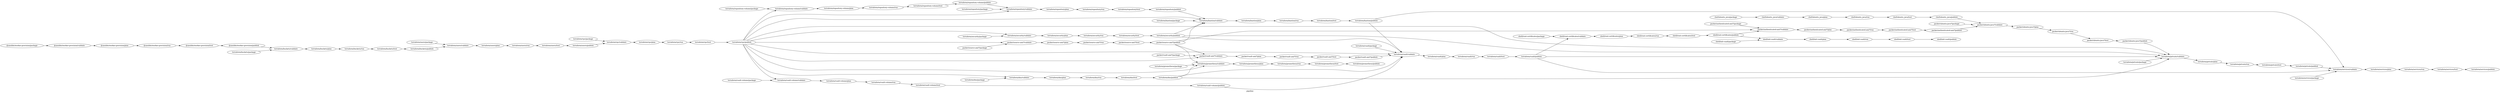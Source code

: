 digraph "G" {
label="pipeline";
rankdir=LR;
"shell/root-certificates/test";
"terraform/vpc/run";
"shell/root-certificates/validate";
"@ansible/worker-provision/publish";
"packer/source-ami*/publish";
"terraform/private/test";
"packer/vault-ami*/publish";
"packer/source-ami*/test";
"terraform/private/plan";
"terraform/buckets/run";
"terraform/vault-volume/publish";
"terraform/users/package";
"terraform/repository-volume/package";
"terraform/bastion/publish";
"packer/ubuntu-java*/test";
"terraform/dns/test";
"terraform/vault/package";
"terraform/dns/plan";
"terraform/vault/plan";
"terraform/prometheus/test";
"chef/ubuntu_java/publish";
"terraform/dns/validate";
"packer/vault-ami*/package";
"terraform/repository-volume/validate";
"packer/vault-ami*/run";
"terraform/buckets/publish";
"terraform/vault-volume/package";
"terraform/users/run";
"terraform/services/run";
"terraform/buckets/plan";
"@ansible/worker-provision/plan";
"terraform/repository/publish";
"terraform/vault-volume/plan";
"shell/init-vault/validate";
"terraform/vpc/package";
"packer/ubuntu-java*/publish";
"terraform/services/test";
"terraform/services/package";
"terraform/repository-volume/test";
"packer/vault-ami*/test";
"shell/root-certificates/package";
"terraform/repository-volume/publish";
"terraform/bastion/run";
"terraform/repository-volume/plan";
"terraform/vault/publish";
"terraform/buckets/validate";
"terraform/prometheus/run";
"terraform/private/package";
"terraform/vault/test";
"@ansible/worker-provision/package";
"chef/ubuntu_java/validate";
"terraform/vault/run";
"packer/vault-ami*/plan";
"terraform/private/publish";
"terraform/buckets/package";
"terraform/security/run";
"terraform/security/plan";
"terraform/vault-volume/run";
"packer/authenticated-ami*/package";
"packer/source-ami*/validate";
"terraform/private/validate";
"terraform/prometheus/validate";
"terraform/security/publish";
"chef/ubuntu_java/package";
"terraform/services/plan";
"@ansible/worker-provision/test";
"terraform/services/validate";
"terraform/prometheus/plan";
"shell/root-certificates/run";
"terraform/prometheus/publish";
"@ansible/worker-provision/run";
"terraform/bastion/test";
"@ansible/worker-provision/validate";
"terraform/repository-volume/run";
"terraform/vpc/test";
"packer/ubuntu-java*/run";
"terraform/prometheus/package";
"terraform/repository/validate";
"shell/root-certificates/publish";
"terraform/dns/publish";
"terraform/security/package";
"packer/authenticated-ami*/validate";
"shell/root-certificates/plan";
"terraform/users/publish";
"terraform/repository/test";
"packer/authenticated-ami*/plan";
"shell/init-vault/plan";
"shell/init-vault/run";
"terraform/vault-volume/validate";
"packer/ubuntu-java*/package";
"terraform/users/validate";
"chef/ubuntu_java/test";
"terraform/vault-volume/test";
"shell/init-vault/package";
"terraform/users/test";
"terraform/vpc/plan";
"terraform/repository/run";
"terraform/services/publish";
"terraform/dns/package";
"terraform/buckets/test";
"terraform/users/plan";
"shell/init-vault/test";
"chef/ubuntu_java/run";
"chef/ubuntu_java/plan";
"terraform/vpc/publish";
"terraform/bastion/plan";
"packer/ubuntu-java*/plan";
"shell/init-vault/publish";
"packer/source-ami*/package";
"terraform/bastion/package";
"terraform/security/test";
"packer/source-ami*/plan";
"terraform/repository/package";
"terraform/private/run";
"packer/authenticated-ami*/run";
"terraform/vpc/validate";
"packer/ubuntu-java*/validate";
"terraform/bastion/validate";
"terraform/vault/validate";
"packer/source-ami*/run";
"packer/authenticated-ami*/test";
"packer/authenticated-ami*/publish";
"packer/vault-ami*/validate";
"terraform/dns/run";
"terraform/security/validate";
"terraform/repository/plan";
"shell/root-certificates/test" -> "shell/root-certificates/publish"  [key=0];
"terraform/vpc/run" -> "terraform/vpc/test"  [key=0];
"shell/root-certificates/validate" -> "shell/root-certificates/plan"  [key=0];
"@ansible/worker-provision/publish" -> "terraform/buckets/validate"  [key=0];
"packer/source-ami*/publish" -> "terraform/prometheus/validate"  [key=0];
"packer/source-ami*/publish" -> "packer/authenticated-ami*/validate"  [key=0];
"packer/source-ami*/publish" -> "terraform/bastion/validate"  [key=0];
"packer/source-ami*/publish" -> "packer/vault-ami*/validate"  [key=0];
"terraform/private/test" -> "terraform/private/publish"  [key=0];
"packer/vault-ami*/publish" -> "terraform/vault/validate"  [key=0];
"packer/source-ami*/test" -> "packer/source-ami*/publish"  [key=0];
"terraform/private/plan" -> "terraform/private/run"  [key=0];
"terraform/buckets/run" -> "terraform/buckets/test"  [key=0];
"terraform/vault-volume/publish" -> "terraform/vault/validate"  [key=0];
"terraform/users/package" -> "terraform/users/validate"  [key=0];
"terraform/repository-volume/package" -> "terraform/repository-volume/validate"  [key=0];
"terraform/bastion/publish" -> "terraform/vault/validate"  [key=0];
"terraform/bastion/publish" -> "terraform/services/validate"  [key=0];
"packer/ubuntu-java*/test" -> "packer/ubuntu-java*/publish"  [key=0];
"terraform/dns/test" -> "terraform/dns/publish"  [key=0];
"terraform/vault/package" -> "terraform/vault/validate"  [key=0];
"terraform/dns/plan" -> "terraform/dns/run"  [key=0];
"terraform/vault/plan" -> "terraform/vault/run"  [key=0];
"terraform/prometheus/test" -> "terraform/prometheus/publish"  [key=0];
"chef/ubuntu_java/publish" -> "packer/ubuntu-java*/validate"  [key=0];
"terraform/dns/validate" -> "terraform/dns/plan"  [key=0];
"packer/vault-ami*/package" -> "packer/vault-ami*/validate"  [key=0];
"terraform/repository-volume/validate" -> "terraform/repository-volume/plan"  [key=0];
"packer/vault-ami*/run" -> "packer/vault-ami*/test"  [key=0];
"terraform/buckets/publish" -> "terraform/users/validate"  [key=0];
"terraform/vault-volume/package" -> "terraform/vault-volume/validate"  [key=0];
"terraform/users/run" -> "terraform/users/test"  [key=0];
"terraform/services/run" -> "terraform/services/test"  [key=0];
"terraform/buckets/plan" -> "terraform/buckets/run"  [key=0];
"@ansible/worker-provision/plan" -> "@ansible/worker-provision/run"  [key=0];
"terraform/repository/publish" -> "terraform/bastion/validate"  [key=0];
"terraform/vault-volume/plan" -> "terraform/vault-volume/run"  [key=0];
"shell/init-vault/validate" -> "shell/init-vault/plan"  [key=0];
"terraform/vpc/package" -> "terraform/vpc/validate"  [key=0];
"packer/ubuntu-java*/publish" -> "terraform/private/validate"  [key=0];
"terraform/services/test" -> "terraform/services/publish"  [key=0];
"terraform/services/package" -> "terraform/services/validate"  [key=0];
"terraform/repository-volume/test" -> "terraform/repository-volume/publish"  [key=0];
"packer/vault-ami*/test" -> "packer/vault-ami*/publish"  [key=0];
"shell/root-certificates/package" -> "shell/root-certificates/validate"  [key=0];
"terraform/repository-volume/publish" -> "terraform/repository/validate"  [key=0];
"terraform/bastion/run" -> "terraform/bastion/test"  [key=0];
"terraform/repository-volume/plan" -> "terraform/repository-volume/run"  [key=0];
"terraform/vault/publish" -> "terraform/private/validate"  [key=0];
"terraform/vault/publish" -> "terraform/services/validate"  [key=0];
"terraform/vault/publish" -> "shell/root-certificates/validate"  [key=0];
"terraform/buckets/validate" -> "terraform/buckets/plan"  [key=0];
"terraform/prometheus/run" -> "terraform/prometheus/test"  [key=0];
"terraform/private/package" -> "terraform/private/validate"  [key=0];
"terraform/vault/test" -> "terraform/vault/publish"  [key=0];
"@ansible/worker-provision/package" -> "@ansible/worker-provision/validate"  [key=0];
"chef/ubuntu_java/validate" -> "chef/ubuntu_java/plan"  [key=0];
"terraform/vault/run" -> "terraform/vault/test"  [key=0];
"packer/vault-ami*/plan" -> "packer/vault-ami*/run"  [key=0];
"terraform/private/publish" -> "terraform/services/validate"  [key=0];
"terraform/buckets/package" -> "terraform/buckets/validate"  [key=0];
"terraform/security/run" -> "terraform/security/test"  [key=0];
"terraform/security/plan" -> "terraform/security/run"  [key=0];
"terraform/vault-volume/run" -> "terraform/vault-volume/test"  [key=0];
"packer/authenticated-ami*/package" -> "packer/authenticated-ami*/validate"  [key=0];
"packer/source-ami*/validate" -> "packer/source-ami*/plan"  [key=0];
"terraform/private/validate" -> "terraform/private/plan"  [key=0];
"terraform/prometheus/validate" -> "terraform/prometheus/plan"  [key=0];
"terraform/security/publish" -> "terraform/private/validate"  [key=0];
"terraform/security/publish" -> "terraform/bastion/validate"  [key=0];
"terraform/security/publish" -> "terraform/vault/validate"  [key=0];
"chef/ubuntu_java/package" -> "chef/ubuntu_java/validate"  [key=0];
"terraform/services/plan" -> "terraform/services/run"  [key=0];
"@ansible/worker-provision/test" -> "@ansible/worker-provision/publish"  [key=0];
"terraform/services/validate" -> "terraform/services/plan"  [key=0];
"terraform/prometheus/plan" -> "terraform/prometheus/run"  [key=0];
"shell/root-certificates/run" -> "shell/root-certificates/test"  [key=0];
"@ansible/worker-provision/run" -> "@ansible/worker-provision/test"  [key=0];
"terraform/bastion/test" -> "terraform/bastion/publish"  [key=0];
"@ansible/worker-provision/validate" -> "@ansible/worker-provision/plan"  [key=0];
"terraform/repository-volume/run" -> "terraform/repository-volume/test"  [key=0];
"terraform/vpc/test" -> "terraform/vpc/publish"  [key=0];
"packer/ubuntu-java*/run" -> "packer/ubuntu-java*/test"  [key=0];
"terraform/prometheus/package" -> "terraform/prometheus/validate"  [key=0];
"terraform/repository/validate" -> "terraform/repository/plan"  [key=0];
"shell/root-certificates/publish" -> "shell/init-vault/validate"  [key=0];
"shell/root-certificates/publish" -> "packer/authenticated-ami*/validate"  [key=0];
"terraform/dns/publish" -> "terraform/private/validate"  [key=0];
"terraform/dns/publish" -> "terraform/prometheus/validate"  [key=0];
"terraform/dns/publish" -> "terraform/vault/validate"  [key=0];
"terraform/security/package" -> "terraform/security/validate"  [key=0];
"packer/authenticated-ami*/validate" -> "packer/authenticated-ami*/plan"  [key=0];
"shell/root-certificates/plan" -> "shell/root-certificates/run"  [key=0];
"terraform/users/publish" -> "terraform/vpc/validate"  [key=0];
"terraform/repository/test" -> "terraform/repository/publish"  [key=0];
"packer/authenticated-ami*/plan" -> "packer/authenticated-ami*/run"  [key=0];
"shell/init-vault/plan" -> "shell/init-vault/run"  [key=0];
"shell/init-vault/run" -> "shell/init-vault/test"  [key=0];
"terraform/vault-volume/validate" -> "terraform/vault-volume/plan"  [key=0];
"packer/ubuntu-java*/package" -> "packer/ubuntu-java*/validate"  [key=0];
"terraform/users/validate" -> "terraform/users/plan"  [key=0];
"chef/ubuntu_java/test" -> "chef/ubuntu_java/publish"  [key=0];
"terraform/vault-volume/test" -> "terraform/vault-volume/publish"  [key=0];
"shell/init-vault/package" -> "shell/init-vault/validate"  [key=0];
"terraform/users/test" -> "terraform/users/publish"  [key=0];
"terraform/vpc/plan" -> "terraform/vpc/run"  [key=0];
"terraform/repository/run" -> "terraform/repository/test"  [key=0];
"terraform/dns/package" -> "terraform/dns/validate"  [key=0];
"terraform/buckets/test" -> "terraform/buckets/publish"  [key=0];
"terraform/users/plan" -> "terraform/users/run"  [key=0];
"shell/init-vault/test" -> "shell/init-vault/publish"  [key=0];
"chef/ubuntu_java/run" -> "chef/ubuntu_java/test"  [key=0];
"chef/ubuntu_java/plan" -> "chef/ubuntu_java/run"  [key=0];
"terraform/vpc/publish" -> "terraform/vault-volume/validate"  [key=0];
"terraform/vpc/publish" -> "terraform/repository-volume/validate"  [key=0];
"terraform/vpc/publish" -> "terraform/dns/validate"  [key=0];
"terraform/vpc/publish" -> "packer/source-ami*/validate"  [key=0];
"terraform/vpc/publish" -> "terraform/private/validate"  [key=0];
"terraform/vpc/publish" -> "terraform/prometheus/validate"  [key=0];
"terraform/vpc/publish" -> "terraform/bastion/validate"  [key=0];
"terraform/vpc/publish" -> "terraform/vault/validate"  [key=0];
"terraform/vpc/publish" -> "terraform/repository/validate"  [key=0];
"terraform/vpc/publish" -> "packer/vault-ami*/validate"  [key=0];
"terraform/vpc/publish" -> "terraform/security/validate"  [key=0];
"terraform/bastion/plan" -> "terraform/bastion/run"  [key=0];
"packer/ubuntu-java*/plan" -> "packer/ubuntu-java*/run"  [key=0];
"packer/source-ami*/package" -> "packer/source-ami*/validate"  [key=0];
"terraform/bastion/package" -> "terraform/bastion/validate"  [key=0];
"terraform/security/test" -> "terraform/security/publish"  [key=0];
"packer/source-ami*/plan" -> "packer/source-ami*/run"  [key=0];
"terraform/repository/package" -> "terraform/repository/validate"  [key=0];
"terraform/private/run" -> "terraform/private/test"  [key=0];
"packer/authenticated-ami*/run" -> "packer/authenticated-ami*/test"  [key=0];
"terraform/vpc/validate" -> "terraform/vpc/plan"  [key=0];
"packer/ubuntu-java*/validate" -> "packer/ubuntu-java*/plan"  [key=0];
"terraform/bastion/validate" -> "terraform/bastion/plan"  [key=0];
"terraform/vault/validate" -> "terraform/vault/plan"  [key=0];
"packer/source-ami*/run" -> "packer/source-ami*/test"  [key=0];
"packer/authenticated-ami*/test" -> "packer/authenticated-ami*/publish"  [key=0];
"packer/authenticated-ami*/publish" -> "packer/ubuntu-java*/validate"  [key=0];
"packer/vault-ami*/validate" -> "packer/vault-ami*/plan"  [key=0];
"terraform/dns/run" -> "terraform/dns/test"  [key=0];
"terraform/security/validate" -> "terraform/security/plan"  [key=0];
"terraform/repository/plan" -> "terraform/repository/run"  [key=0];
}
